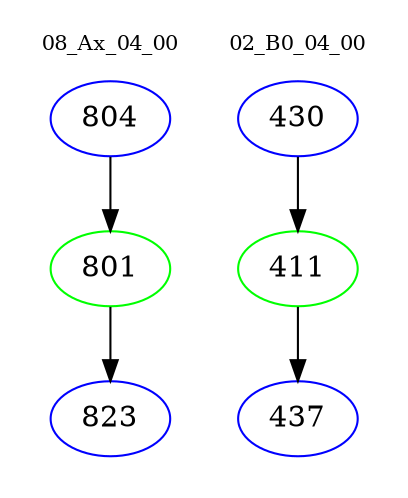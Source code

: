 digraph{
subgraph cluster_0 {
color = white
label = "08_Ax_04_00";
fontsize=10;
T0_804 [label="804", color="blue"]
T0_804 -> T0_801 [color="black"]
T0_801 [label="801", color="green"]
T0_801 -> T0_823 [color="black"]
T0_823 [label="823", color="blue"]
}
subgraph cluster_1 {
color = white
label = "02_B0_04_00";
fontsize=10;
T1_430 [label="430", color="blue"]
T1_430 -> T1_411 [color="black"]
T1_411 [label="411", color="green"]
T1_411 -> T1_437 [color="black"]
T1_437 [label="437", color="blue"]
}
}
